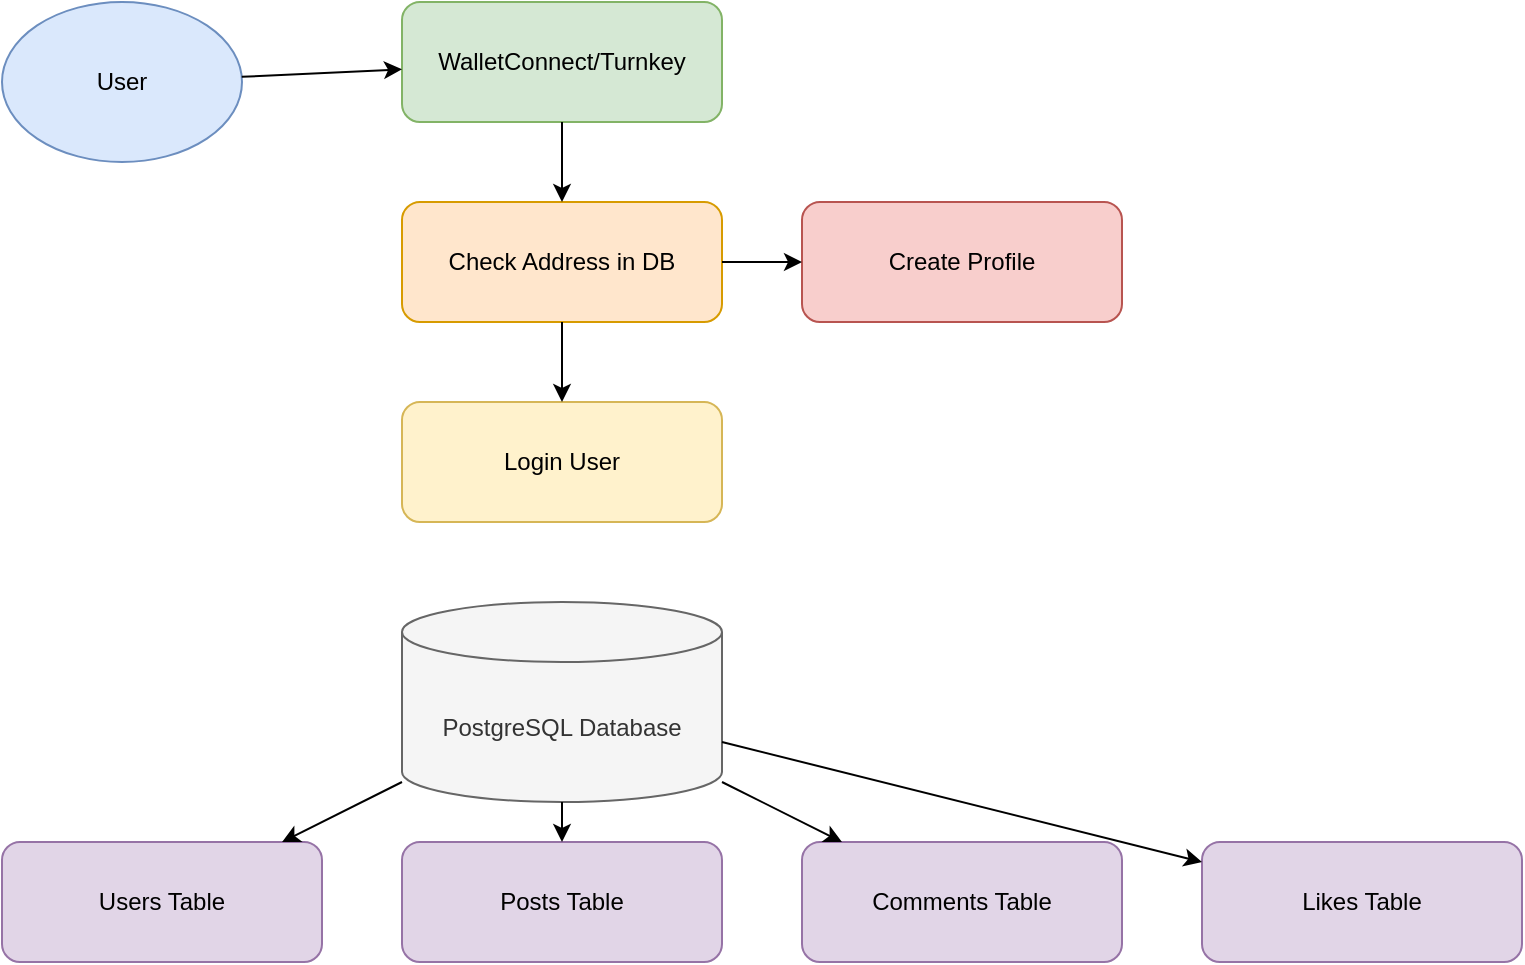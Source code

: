 <mxfile version="26.0.11">
  <diagram name="User Flow and Database Schema" id="user-flow-db-schema">
    <mxGraphModel dx="1306" dy="859" grid="1" gridSize="10" guides="1" tooltips="1" connect="1" arrows="1" fold="1" page="1" pageScale="1" pageWidth="850" pageHeight="1100" math="0" shadow="0">
      <root>
        <mxCell id="0" />
        <mxCell id="1" parent="0" />
        
        <!-- User Authentication Flow -->
        <mxCell id="user" value="User" style="ellipse;whiteSpace=wrap;html=1;fillColor=#dae8fc;strokeColor=#6c8ebf;" parent="1" vertex="1">
          <mxGeometry x="100" y="100" width="120" height="80" as="geometry" />
        </mxCell>
        
        <mxCell id="wallet-connect" value="WalletConnect/Turnkey" style="rounded=1;whiteSpace=wrap;html=1;fillColor=#d5e8d4;strokeColor=#82b366;" parent="1" vertex="1">
          <mxGeometry x="300" y="100" width="160" height="60" as="geometry" />
        </mxCell>
        
        <mxCell id="auth-check" value="Check Address in DB" style="rounded=1;whiteSpace=wrap;html=1;fillColor=#ffe6cc;strokeColor=#d79b00;" parent="1" vertex="1">
          <mxGeometry x="300" y="200" width="160" height="60" as="geometry" />
        </mxCell>
        
        <mxCell id="login" value="Login User" style="rounded=1;whiteSpace=wrap;html=1;fillColor=#fff2cc;strokeColor=#d6b656;" parent="1" vertex="1">
          <mxGeometry x="300" y="300" width="160" height="60" as="geometry" />
        </mxCell>
        
        <mxCell id="create-profile" value="Create Profile" style="rounded=1;whiteSpace=wrap;html=1;fillColor=#f8cecc;strokeColor=#b85450;" parent="1" vertex="1">
          <mxGeometry x="500" y="200" width="160" height="60" as="geometry" />
        </mxCell>
        
        <!-- Connections -->
        <mxCell id="connection1" value="" style="endArrow=classic;html=1;" parent="1" source="user" target="wallet-connect" edge="1">
          <mxGeometry width="50" height="50" relative="1" as="geometry" />
        </mxCell>
        
        <mxCell id="connection2" value="" style="endArrow=classic;html=1;" parent="1" source="wallet-connect" target="auth-check" edge="1">
          <mxGeometry width="50" height="50" relative="1" as="geometry" />
        </mxCell>
        
        <mxCell id="connection3" value="" style="endArrow=classic;html=1;" parent="1" source="auth-check" target="login" edge="1">
          <mxGeometry width="50" height="50" relative="1" as="geometry" />
        </mxCell>
        
        <mxCell id="connection4" value="" style="endArrow=classic;html=1;" parent="1" source="auth-check" target="create-profile" edge="1">
          <mxGeometry width="50" height="50" relative="1" as="geometry" />
        </mxCell>
        
        <!-- Database Schema -->
        <mxCell id="db" value="PostgreSQL Database" style="shape=cylinder3;whiteSpace=wrap;html=1;boundedLbl=1;backgroundOutline=1;size=15;fillColor=#f5f5f5;strokeColor=#666666;fontColor=#333333;" parent="1" vertex="1">
          <mxGeometry x="300" y="400" width="160" height="100" as="geometry" />
        </mxCell>
        
        <mxCell id="users-table" value="Users Table" style="rounded=1;whiteSpace=wrap;html=1;fillColor=#e1d5e7;strokeColor=#9673a6;" parent="1" vertex="1">
          <mxGeometry x="100" y="520" width="160" height="60" as="geometry" />
        </mxCell>
        
        <mxCell id="posts-table" value="Posts Table" style="rounded=1;whiteSpace=wrap;html=1;fillColor=#e1d5e7;strokeColor=#9673a6;" parent="1" vertex="1">
          <mxGeometry x="300" y="520" width="160" height="60" as="geometry" />
        </mxCell>
        
        <mxCell id="comments-table" value="Comments Table" style="rounded=1;whiteSpace=wrap;html=1;fillColor=#e1d5e7;strokeColor=#9673a6;" parent="1" vertex="1">
          <mxGeometry x="500" y="520" width="160" height="60" as="geometry" />
        </mxCell>
        
        <mxCell id="likes-table" value="Likes Table" style="rounded=1;whiteSpace=wrap;html=1;fillColor=#e1d5e7;strokeColor=#9673a6;" parent="1" vertex="1">
          <mxGeometry x="700" y="520" width="160" height="60" as="geometry" />
        </mxCell>
        
        <!-- Connections between tables -->
        <mxCell id="connection5" value="" style="endArrow=classic;html=1;" parent="1" source="db" target="users-table" edge="1">
          <mxGeometry width="50" height="50" relative="1" as="geometry" />
        </mxCell>
        
        <mxCell id="connection6" value="" style="endArrow=classic;html=1;" parent="1" source="db" target="posts-table" edge="1">
          <mxGeometry width="50" height="50" relative="1" as="geometry" />
        </mxCell>
        
        <mxCell id="connection7" value="" style="endArrow=classic;html=1;" parent="1" source="db" target="comments-table" edge="1">
          <mxGeometry width="50" height="50" relative="1" as="geometry" />
        </mxCell>
        
        <mxCell id="connection8" value="" style="endArrow=classic;html=1;" parent="1" source="db" target="likes-table" edge="1">
          <mxGeometry width="50" height="50" relative="1" as="geometry" />
        </mxCell>
      </root>
    </mxGraphModel>
  </diagram>
</mxfile>
